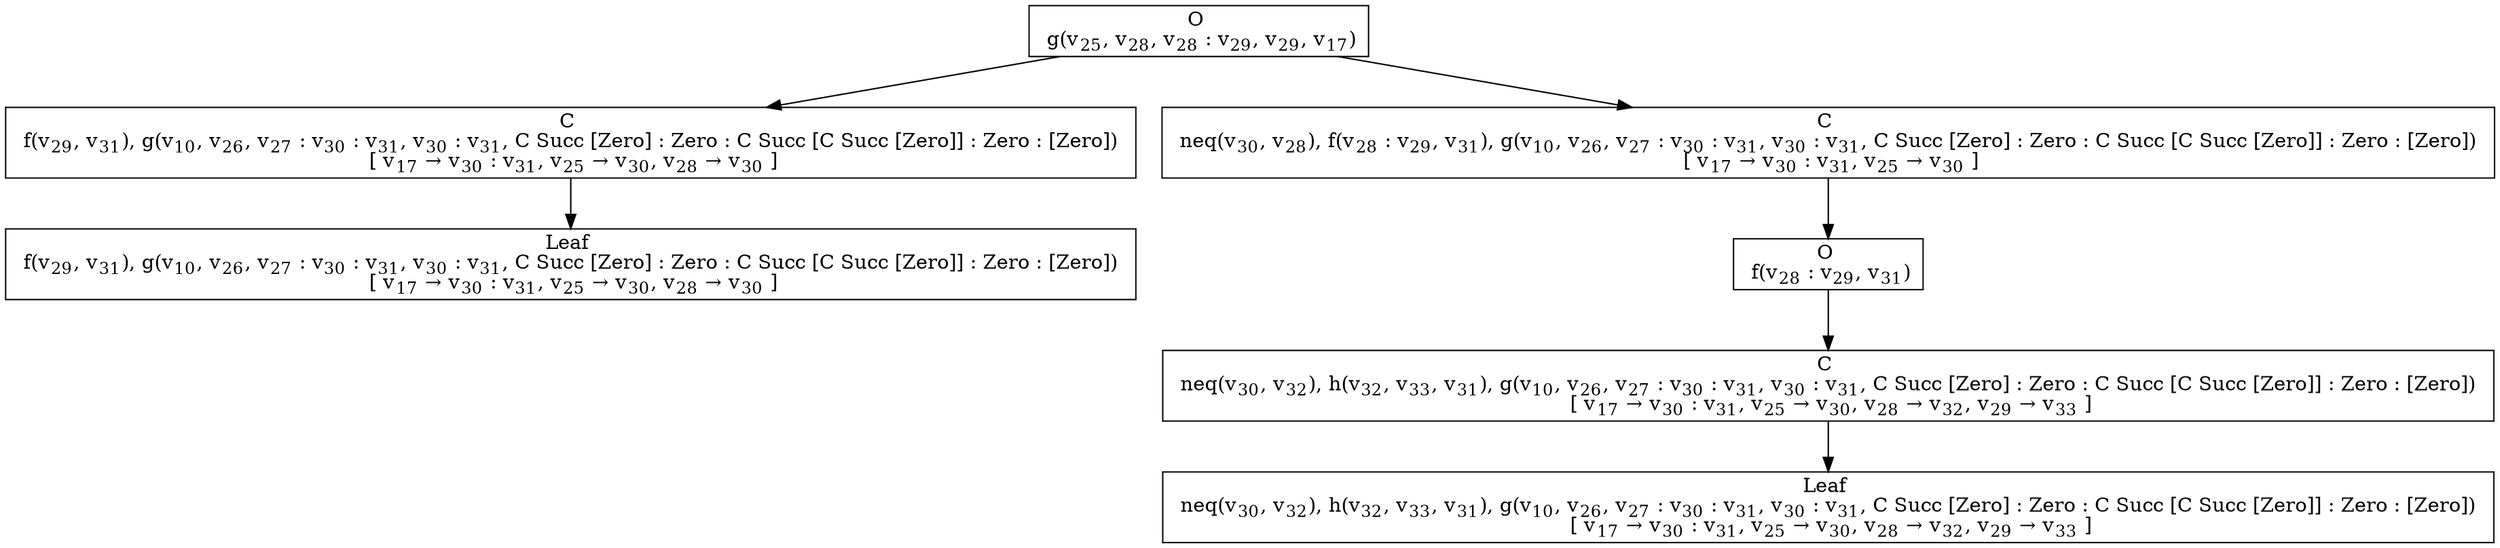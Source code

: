 digraph {
    graph [rankdir=TB
          ,bgcolor=transparent];
    node [shape=box
         ,fillcolor=white
         ,style=filled];
    0 [label=<O <BR/> g(v<SUB>25</SUB>, v<SUB>28</SUB>, v<SUB>28</SUB> : v<SUB>29</SUB>, v<SUB>29</SUB>, v<SUB>17</SUB>)>];
    1 [label=<C <BR/> f(v<SUB>29</SUB>, v<SUB>31</SUB>), g(v<SUB>10</SUB>, v<SUB>26</SUB>, v<SUB>27</SUB> : v<SUB>30</SUB> : v<SUB>31</SUB>, v<SUB>30</SUB> : v<SUB>31</SUB>, C Succ [Zero] : Zero : C Succ [C Succ [Zero]] : Zero : [Zero]) <BR/>  [ v<SUB>17</SUB> &rarr; v<SUB>30</SUB> : v<SUB>31</SUB>, v<SUB>25</SUB> &rarr; v<SUB>30</SUB>, v<SUB>28</SUB> &rarr; v<SUB>30</SUB> ] >];
    2 [label=<C <BR/> neq(v<SUB>30</SUB>, v<SUB>28</SUB>), f(v<SUB>28</SUB> : v<SUB>29</SUB>, v<SUB>31</SUB>), g(v<SUB>10</SUB>, v<SUB>26</SUB>, v<SUB>27</SUB> : v<SUB>30</SUB> : v<SUB>31</SUB>, v<SUB>30</SUB> : v<SUB>31</SUB>, C Succ [Zero] : Zero : C Succ [C Succ [Zero]] : Zero : [Zero]) <BR/>  [ v<SUB>17</SUB> &rarr; v<SUB>30</SUB> : v<SUB>31</SUB>, v<SUB>25</SUB> &rarr; v<SUB>30</SUB> ] >];
    3 [label=<Leaf <BR/> f(v<SUB>29</SUB>, v<SUB>31</SUB>), g(v<SUB>10</SUB>, v<SUB>26</SUB>, v<SUB>27</SUB> : v<SUB>30</SUB> : v<SUB>31</SUB>, v<SUB>30</SUB> : v<SUB>31</SUB>, C Succ [Zero] : Zero : C Succ [C Succ [Zero]] : Zero : [Zero]) <BR/>  [ v<SUB>17</SUB> &rarr; v<SUB>30</SUB> : v<SUB>31</SUB>, v<SUB>25</SUB> &rarr; v<SUB>30</SUB>, v<SUB>28</SUB> &rarr; v<SUB>30</SUB> ] >];
    4 [label=<O <BR/> f(v<SUB>28</SUB> : v<SUB>29</SUB>, v<SUB>31</SUB>)>];
    5 [label=<C <BR/> neq(v<SUB>30</SUB>, v<SUB>32</SUB>), h(v<SUB>32</SUB>, v<SUB>33</SUB>, v<SUB>31</SUB>), g(v<SUB>10</SUB>, v<SUB>26</SUB>, v<SUB>27</SUB> : v<SUB>30</SUB> : v<SUB>31</SUB>, v<SUB>30</SUB> : v<SUB>31</SUB>, C Succ [Zero] : Zero : C Succ [C Succ [Zero]] : Zero : [Zero]) <BR/>  [ v<SUB>17</SUB> &rarr; v<SUB>30</SUB> : v<SUB>31</SUB>, v<SUB>25</SUB> &rarr; v<SUB>30</SUB>, v<SUB>28</SUB> &rarr; v<SUB>32</SUB>, v<SUB>29</SUB> &rarr; v<SUB>33</SUB> ] >];
    6 [label=<Leaf <BR/> neq(v<SUB>30</SUB>, v<SUB>32</SUB>), h(v<SUB>32</SUB>, v<SUB>33</SUB>, v<SUB>31</SUB>), g(v<SUB>10</SUB>, v<SUB>26</SUB>, v<SUB>27</SUB> : v<SUB>30</SUB> : v<SUB>31</SUB>, v<SUB>30</SUB> : v<SUB>31</SUB>, C Succ [Zero] : Zero : C Succ [C Succ [Zero]] : Zero : [Zero]) <BR/>  [ v<SUB>17</SUB> &rarr; v<SUB>30</SUB> : v<SUB>31</SUB>, v<SUB>25</SUB> &rarr; v<SUB>30</SUB>, v<SUB>28</SUB> &rarr; v<SUB>32</SUB>, v<SUB>29</SUB> &rarr; v<SUB>33</SUB> ] >];
    0 -> 1 [label=""];
    0 -> 2 [label=""];
    1 -> 3 [label=""];
    2 -> 4 [label=""];
    4 -> 5 [label=""];
    5 -> 6 [label=""];
}